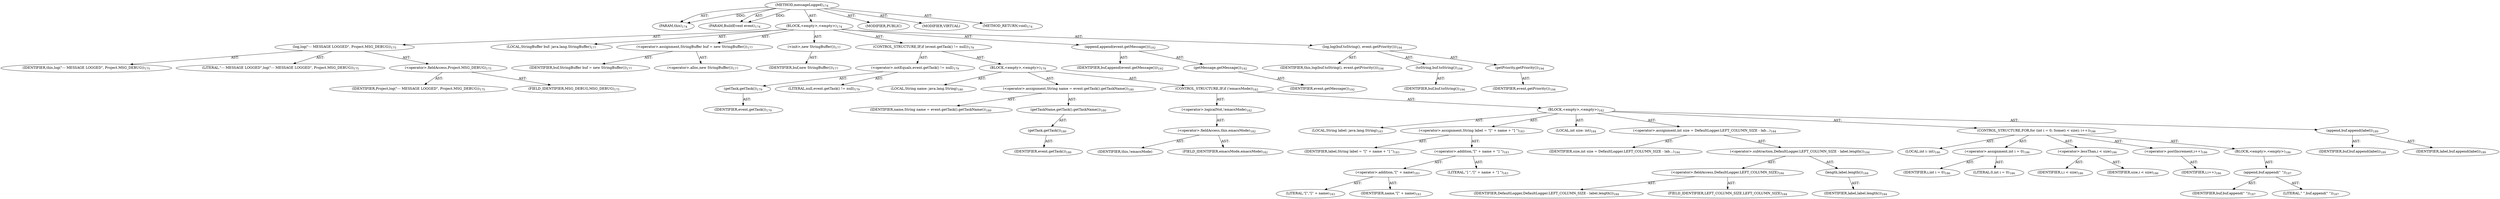 digraph "messageLogged" {  
"111669149705" [label = <(METHOD,messageLogged)<SUB>174</SUB>> ]
"115964116998" [label = <(PARAM,this)<SUB>174</SUB>> ]
"115964117011" [label = <(PARAM,BuildEvent event)<SUB>174</SUB>> ]
"25769803788" [label = <(BLOCK,&lt;empty&gt;,&lt;empty&gt;)<SUB>174</SUB>> ]
"30064771158" [label = <(log,log(&quot;--- MESSAGE LOGGED&quot;, Project.MSG_DEBUG))<SUB>175</SUB>> ]
"68719476744" [label = <(IDENTIFIER,this,log(&quot;--- MESSAGE LOGGED&quot;, Project.MSG_DEBUG))<SUB>175</SUB>> ]
"90194313233" [label = <(LITERAL,&quot;--- MESSAGE LOGGED&quot;,log(&quot;--- MESSAGE LOGGED&quot;, Project.MSG_DEBUG))<SUB>175</SUB>> ]
"30064771159" [label = <(&lt;operator&gt;.fieldAccess,Project.MSG_DEBUG)<SUB>175</SUB>> ]
"68719476797" [label = <(IDENTIFIER,Project,log(&quot;--- MESSAGE LOGGED&quot;, Project.MSG_DEBUG))<SUB>175</SUB>> ]
"55834574880" [label = <(FIELD_IDENTIFIER,MSG_DEBUG,MSG_DEBUG)<SUB>175</SUB>> ]
"94489280514" [label = <(LOCAL,StringBuffer buf: java.lang.StringBuffer)<SUB>177</SUB>> ]
"30064771160" [label = <(&lt;operator&gt;.assignment,StringBuffer buf = new StringBuffer())<SUB>177</SUB>> ]
"68719476798" [label = <(IDENTIFIER,buf,StringBuffer buf = new StringBuffer())<SUB>177</SUB>> ]
"30064771161" [label = <(&lt;operator&gt;.alloc,new StringBuffer())<SUB>177</SUB>> ]
"30064771162" [label = <(&lt;init&gt;,new StringBuffer())<SUB>177</SUB>> ]
"68719476799" [label = <(IDENTIFIER,buf,new StringBuffer())<SUB>177</SUB>> ]
"47244640259" [label = <(CONTROL_STRUCTURE,IF,if (event.getTask() != null))<SUB>179</SUB>> ]
"30064771163" [label = <(&lt;operator&gt;.notEquals,event.getTask() != null)<SUB>179</SUB>> ]
"30064771164" [label = <(getTask,getTask())<SUB>179</SUB>> ]
"68719476800" [label = <(IDENTIFIER,event,getTask())<SUB>179</SUB>> ]
"90194313234" [label = <(LITERAL,null,event.getTask() != null)<SUB>179</SUB>> ]
"25769803789" [label = <(BLOCK,&lt;empty&gt;,&lt;empty&gt;)<SUB>179</SUB>> ]
"94489280515" [label = <(LOCAL,String name: java.lang.String)<SUB>180</SUB>> ]
"30064771165" [label = <(&lt;operator&gt;.assignment,String name = event.getTask().getTaskName())<SUB>180</SUB>> ]
"68719476801" [label = <(IDENTIFIER,name,String name = event.getTask().getTaskName())<SUB>180</SUB>> ]
"30064771166" [label = <(getTaskName,getTask().getTaskName())<SUB>180</SUB>> ]
"30064771167" [label = <(getTask,getTask())<SUB>180</SUB>> ]
"68719476802" [label = <(IDENTIFIER,event,getTask())<SUB>180</SUB>> ]
"47244640260" [label = <(CONTROL_STRUCTURE,IF,if (!emacsMode))<SUB>182</SUB>> ]
"30064771168" [label = <(&lt;operator&gt;.logicalNot,!emacsMode)<SUB>182</SUB>> ]
"30064771169" [label = <(&lt;operator&gt;.fieldAccess,this.emacsMode)<SUB>182</SUB>> ]
"68719476803" [label = <(IDENTIFIER,this,!emacsMode)> ]
"55834574881" [label = <(FIELD_IDENTIFIER,emacsMode,emacsMode)<SUB>182</SUB>> ]
"25769803790" [label = <(BLOCK,&lt;empty&gt;,&lt;empty&gt;)<SUB>182</SUB>> ]
"94489280516" [label = <(LOCAL,String label: java.lang.String)<SUB>183</SUB>> ]
"30064771170" [label = <(&lt;operator&gt;.assignment,String label = &quot;[&quot; + name + &quot;] &quot;)<SUB>183</SUB>> ]
"68719476804" [label = <(IDENTIFIER,label,String label = &quot;[&quot; + name + &quot;] &quot;)<SUB>183</SUB>> ]
"30064771171" [label = <(&lt;operator&gt;.addition,&quot;[&quot; + name + &quot;] &quot;)<SUB>183</SUB>> ]
"30064771172" [label = <(&lt;operator&gt;.addition,&quot;[&quot; + name)<SUB>183</SUB>> ]
"90194313235" [label = <(LITERAL,&quot;[&quot;,&quot;[&quot; + name)<SUB>183</SUB>> ]
"68719476805" [label = <(IDENTIFIER,name,&quot;[&quot; + name)<SUB>183</SUB>> ]
"90194313236" [label = <(LITERAL,&quot;] &quot;,&quot;[&quot; + name + &quot;] &quot;)<SUB>183</SUB>> ]
"94489280517" [label = <(LOCAL,int size: int)<SUB>184</SUB>> ]
"30064771173" [label = <(&lt;operator&gt;.assignment,int size = DefaultLogger.LEFT_COLUMN_SIZE - lab...)<SUB>184</SUB>> ]
"68719476806" [label = <(IDENTIFIER,size,int size = DefaultLogger.LEFT_COLUMN_SIZE - lab...)<SUB>184</SUB>> ]
"30064771174" [label = <(&lt;operator&gt;.subtraction,DefaultLogger.LEFT_COLUMN_SIZE - label.length())<SUB>184</SUB>> ]
"30064771175" [label = <(&lt;operator&gt;.fieldAccess,DefaultLogger.LEFT_COLUMN_SIZE)<SUB>184</SUB>> ]
"68719476807" [label = <(IDENTIFIER,DefaultLogger,DefaultLogger.LEFT_COLUMN_SIZE - label.length())<SUB>184</SUB>> ]
"55834574882" [label = <(FIELD_IDENTIFIER,LEFT_COLUMN_SIZE,LEFT_COLUMN_SIZE)<SUB>184</SUB>> ]
"30064771176" [label = <(length,label.length())<SUB>184</SUB>> ]
"68719476808" [label = <(IDENTIFIER,label,label.length())<SUB>184</SUB>> ]
"47244640261" [label = <(CONTROL_STRUCTURE,FOR,for (int i = 0; Some(i &lt; size); i++))<SUB>186</SUB>> ]
"94489280518" [label = <(LOCAL,int i: int)<SUB>186</SUB>> ]
"30064771177" [label = <(&lt;operator&gt;.assignment,int i = 0)<SUB>186</SUB>> ]
"68719476809" [label = <(IDENTIFIER,i,int i = 0)<SUB>186</SUB>> ]
"90194313237" [label = <(LITERAL,0,int i = 0)<SUB>186</SUB>> ]
"30064771178" [label = <(&lt;operator&gt;.lessThan,i &lt; size)<SUB>186</SUB>> ]
"68719476810" [label = <(IDENTIFIER,i,i &lt; size)<SUB>186</SUB>> ]
"68719476811" [label = <(IDENTIFIER,size,i &lt; size)<SUB>186</SUB>> ]
"30064771179" [label = <(&lt;operator&gt;.postIncrement,i++)<SUB>186</SUB>> ]
"68719476812" [label = <(IDENTIFIER,i,i++)<SUB>186</SUB>> ]
"25769803791" [label = <(BLOCK,&lt;empty&gt;,&lt;empty&gt;)<SUB>186</SUB>> ]
"30064771180" [label = <(append,buf.append(&quot; &quot;))<SUB>187</SUB>> ]
"68719476813" [label = <(IDENTIFIER,buf,buf.append(&quot; &quot;))<SUB>187</SUB>> ]
"90194313238" [label = <(LITERAL,&quot; &quot;,buf.append(&quot; &quot;))<SUB>187</SUB>> ]
"30064771181" [label = <(append,buf.append(label))<SUB>189</SUB>> ]
"68719476814" [label = <(IDENTIFIER,buf,buf.append(label))<SUB>189</SUB>> ]
"68719476815" [label = <(IDENTIFIER,label,buf.append(label))<SUB>189</SUB>> ]
"30064771182" [label = <(append,append(event.getMessage()))<SUB>192</SUB>> ]
"68719476816" [label = <(IDENTIFIER,buf,append(event.getMessage()))<SUB>192</SUB>> ]
"30064771183" [label = <(getMessage,getMessage())<SUB>192</SUB>> ]
"68719476817" [label = <(IDENTIFIER,event,getMessage())<SUB>192</SUB>> ]
"30064771184" [label = <(log,log(buf.toString(), event.getPriority()))<SUB>194</SUB>> ]
"68719476745" [label = <(IDENTIFIER,this,log(buf.toString(), event.getPriority()))<SUB>194</SUB>> ]
"30064771185" [label = <(toString,buf.toString())<SUB>194</SUB>> ]
"68719476818" [label = <(IDENTIFIER,buf,buf.toString())<SUB>194</SUB>> ]
"30064771186" [label = <(getPriority,getPriority())<SUB>194</SUB>> ]
"68719476819" [label = <(IDENTIFIER,event,getPriority())<SUB>194</SUB>> ]
"133143986200" [label = <(MODIFIER,PUBLIC)> ]
"133143986201" [label = <(MODIFIER,VIRTUAL)> ]
"128849018889" [label = <(METHOD_RETURN,void)<SUB>174</SUB>> ]
  "111669149705" -> "115964116998"  [ label = "AST: "] 
  "111669149705" -> "115964117011"  [ label = "AST: "] 
  "111669149705" -> "25769803788"  [ label = "AST: "] 
  "111669149705" -> "133143986200"  [ label = "AST: "] 
  "111669149705" -> "133143986201"  [ label = "AST: "] 
  "111669149705" -> "128849018889"  [ label = "AST: "] 
  "25769803788" -> "30064771158"  [ label = "AST: "] 
  "25769803788" -> "94489280514"  [ label = "AST: "] 
  "25769803788" -> "30064771160"  [ label = "AST: "] 
  "25769803788" -> "30064771162"  [ label = "AST: "] 
  "25769803788" -> "47244640259"  [ label = "AST: "] 
  "25769803788" -> "30064771182"  [ label = "AST: "] 
  "25769803788" -> "30064771184"  [ label = "AST: "] 
  "30064771158" -> "68719476744"  [ label = "AST: "] 
  "30064771158" -> "90194313233"  [ label = "AST: "] 
  "30064771158" -> "30064771159"  [ label = "AST: "] 
  "30064771159" -> "68719476797"  [ label = "AST: "] 
  "30064771159" -> "55834574880"  [ label = "AST: "] 
  "30064771160" -> "68719476798"  [ label = "AST: "] 
  "30064771160" -> "30064771161"  [ label = "AST: "] 
  "30064771162" -> "68719476799"  [ label = "AST: "] 
  "47244640259" -> "30064771163"  [ label = "AST: "] 
  "47244640259" -> "25769803789"  [ label = "AST: "] 
  "30064771163" -> "30064771164"  [ label = "AST: "] 
  "30064771163" -> "90194313234"  [ label = "AST: "] 
  "30064771164" -> "68719476800"  [ label = "AST: "] 
  "25769803789" -> "94489280515"  [ label = "AST: "] 
  "25769803789" -> "30064771165"  [ label = "AST: "] 
  "25769803789" -> "47244640260"  [ label = "AST: "] 
  "30064771165" -> "68719476801"  [ label = "AST: "] 
  "30064771165" -> "30064771166"  [ label = "AST: "] 
  "30064771166" -> "30064771167"  [ label = "AST: "] 
  "30064771167" -> "68719476802"  [ label = "AST: "] 
  "47244640260" -> "30064771168"  [ label = "AST: "] 
  "47244640260" -> "25769803790"  [ label = "AST: "] 
  "30064771168" -> "30064771169"  [ label = "AST: "] 
  "30064771169" -> "68719476803"  [ label = "AST: "] 
  "30064771169" -> "55834574881"  [ label = "AST: "] 
  "25769803790" -> "94489280516"  [ label = "AST: "] 
  "25769803790" -> "30064771170"  [ label = "AST: "] 
  "25769803790" -> "94489280517"  [ label = "AST: "] 
  "25769803790" -> "30064771173"  [ label = "AST: "] 
  "25769803790" -> "47244640261"  [ label = "AST: "] 
  "25769803790" -> "30064771181"  [ label = "AST: "] 
  "30064771170" -> "68719476804"  [ label = "AST: "] 
  "30064771170" -> "30064771171"  [ label = "AST: "] 
  "30064771171" -> "30064771172"  [ label = "AST: "] 
  "30064771171" -> "90194313236"  [ label = "AST: "] 
  "30064771172" -> "90194313235"  [ label = "AST: "] 
  "30064771172" -> "68719476805"  [ label = "AST: "] 
  "30064771173" -> "68719476806"  [ label = "AST: "] 
  "30064771173" -> "30064771174"  [ label = "AST: "] 
  "30064771174" -> "30064771175"  [ label = "AST: "] 
  "30064771174" -> "30064771176"  [ label = "AST: "] 
  "30064771175" -> "68719476807"  [ label = "AST: "] 
  "30064771175" -> "55834574882"  [ label = "AST: "] 
  "30064771176" -> "68719476808"  [ label = "AST: "] 
  "47244640261" -> "94489280518"  [ label = "AST: "] 
  "47244640261" -> "30064771177"  [ label = "AST: "] 
  "47244640261" -> "30064771178"  [ label = "AST: "] 
  "47244640261" -> "30064771179"  [ label = "AST: "] 
  "47244640261" -> "25769803791"  [ label = "AST: "] 
  "30064771177" -> "68719476809"  [ label = "AST: "] 
  "30064771177" -> "90194313237"  [ label = "AST: "] 
  "30064771178" -> "68719476810"  [ label = "AST: "] 
  "30064771178" -> "68719476811"  [ label = "AST: "] 
  "30064771179" -> "68719476812"  [ label = "AST: "] 
  "25769803791" -> "30064771180"  [ label = "AST: "] 
  "30064771180" -> "68719476813"  [ label = "AST: "] 
  "30064771180" -> "90194313238"  [ label = "AST: "] 
  "30064771181" -> "68719476814"  [ label = "AST: "] 
  "30064771181" -> "68719476815"  [ label = "AST: "] 
  "30064771182" -> "68719476816"  [ label = "AST: "] 
  "30064771182" -> "30064771183"  [ label = "AST: "] 
  "30064771183" -> "68719476817"  [ label = "AST: "] 
  "30064771184" -> "68719476745"  [ label = "AST: "] 
  "30064771184" -> "30064771185"  [ label = "AST: "] 
  "30064771184" -> "30064771186"  [ label = "AST: "] 
  "30064771185" -> "68719476818"  [ label = "AST: "] 
  "30064771186" -> "68719476819"  [ label = "AST: "] 
  "111669149705" -> "115964116998"  [ label = "DDG: "] 
  "111669149705" -> "115964117011"  [ label = "DDG: "] 
}
